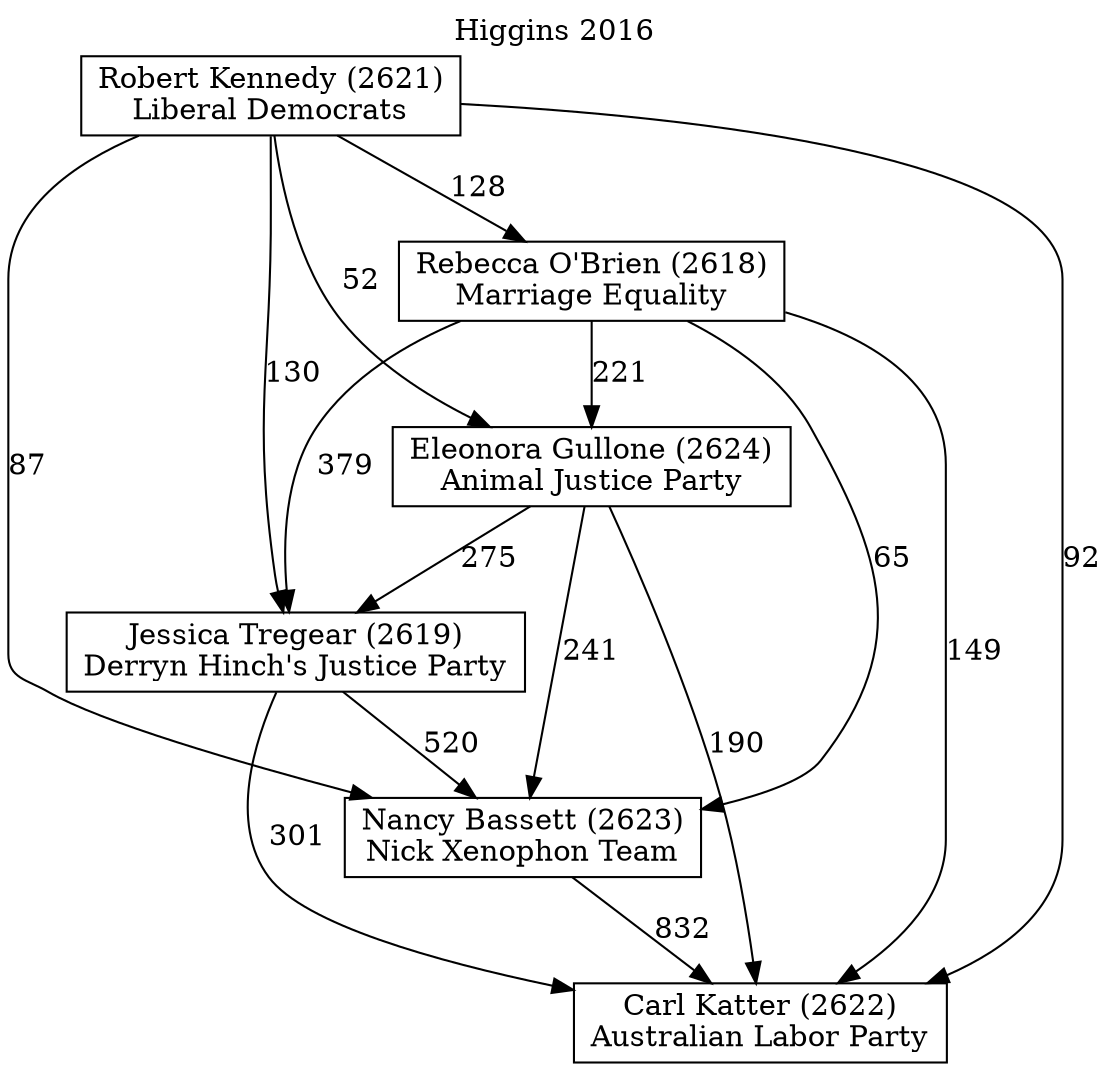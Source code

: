 // House preference flow
digraph "Carl Katter (2622)_Higgins_2016" {
	graph [label="Higgins 2016" labelloc=t mclimit=10]
	node [shape=box]
	"Carl Katter (2622)" [label="Carl Katter (2622)
Australian Labor Party"]
	"Eleonora Gullone (2624)" [label="Eleonora Gullone (2624)
Animal Justice Party"]
	"Jessica Tregear (2619)" [label="Jessica Tregear (2619)
Derryn Hinch's Justice Party"]
	"Nancy Bassett (2623)" [label="Nancy Bassett (2623)
Nick Xenophon Team"]
	"Rebecca O'Brien (2618)" [label="Rebecca O'Brien (2618)
Marriage Equality"]
	"Robert Kennedy (2621)" [label="Robert Kennedy (2621)
Liberal Democrats"]
	"Eleonora Gullone (2624)" -> "Carl Katter (2622)" [label=190]
	"Eleonora Gullone (2624)" -> "Jessica Tregear (2619)" [label=275]
	"Eleonora Gullone (2624)" -> "Nancy Bassett (2623)" [label=241]
	"Jessica Tregear (2619)" -> "Carl Katter (2622)" [label=301]
	"Jessica Tregear (2619)" -> "Nancy Bassett (2623)" [label=520]
	"Nancy Bassett (2623)" -> "Carl Katter (2622)" [label=832]
	"Rebecca O'Brien (2618)" -> "Carl Katter (2622)" [label=149]
	"Rebecca O'Brien (2618)" -> "Eleonora Gullone (2624)" [label=221]
	"Rebecca O'Brien (2618)" -> "Jessica Tregear (2619)" [label=379]
	"Rebecca O'Brien (2618)" -> "Nancy Bassett (2623)" [label=65]
	"Robert Kennedy (2621)" -> "Carl Katter (2622)" [label=92]
	"Robert Kennedy (2621)" -> "Eleonora Gullone (2624)" [label=52]
	"Robert Kennedy (2621)" -> "Jessica Tregear (2619)" [label=130]
	"Robert Kennedy (2621)" -> "Nancy Bassett (2623)" [label=87]
	"Robert Kennedy (2621)" -> "Rebecca O'Brien (2618)" [label=128]
}
